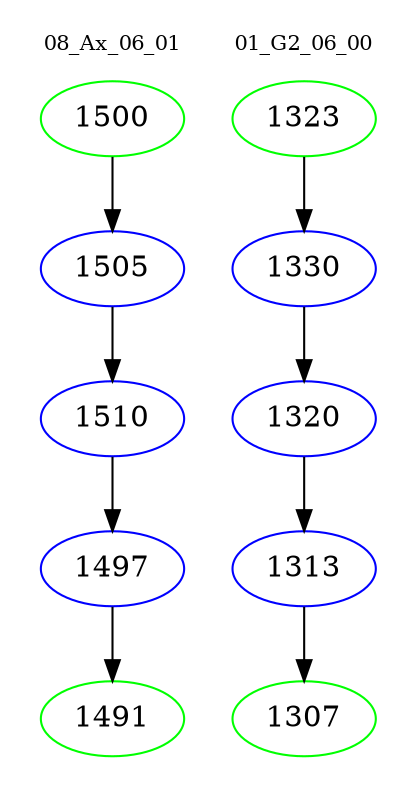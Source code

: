 digraph{
subgraph cluster_0 {
color = white
label = "08_Ax_06_01";
fontsize=10;
T0_1500 [label="1500", color="green"]
T0_1500 -> T0_1505 [color="black"]
T0_1505 [label="1505", color="blue"]
T0_1505 -> T0_1510 [color="black"]
T0_1510 [label="1510", color="blue"]
T0_1510 -> T0_1497 [color="black"]
T0_1497 [label="1497", color="blue"]
T0_1497 -> T0_1491 [color="black"]
T0_1491 [label="1491", color="green"]
}
subgraph cluster_1 {
color = white
label = "01_G2_06_00";
fontsize=10;
T1_1323 [label="1323", color="green"]
T1_1323 -> T1_1330 [color="black"]
T1_1330 [label="1330", color="blue"]
T1_1330 -> T1_1320 [color="black"]
T1_1320 [label="1320", color="blue"]
T1_1320 -> T1_1313 [color="black"]
T1_1313 [label="1313", color="blue"]
T1_1313 -> T1_1307 [color="black"]
T1_1307 [label="1307", color="green"]
}
}
